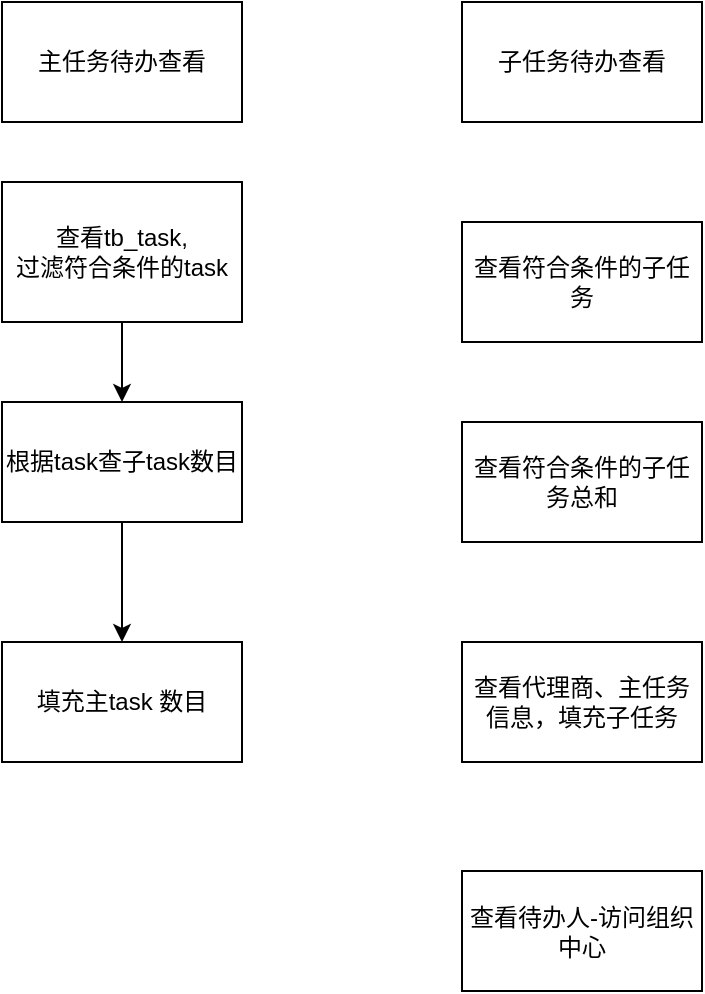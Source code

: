 <mxfile version="14.9.9" type="github">
  <diagram id="yYFwhnovY7y_ya-9K8k_" name="Page-1">
    <mxGraphModel dx="912" dy="640" grid="1" gridSize="10" guides="1" tooltips="1" connect="1" arrows="1" fold="1" page="1" pageScale="1" pageWidth="827" pageHeight="1169" math="0" shadow="0">
      <root>
        <mxCell id="0" />
        <mxCell id="1" parent="0" />
        <mxCell id="s8CAlmBSRv7WudQ-XdqJ-4" style="edgeStyle=orthogonalEdgeStyle;rounded=0;orthogonalLoop=1;jettySize=auto;html=1;entryX=0.5;entryY=0;entryDx=0;entryDy=0;" edge="1" parent="1" source="s8CAlmBSRv7WudQ-XdqJ-1" target="s8CAlmBSRv7WudQ-XdqJ-2">
          <mxGeometry relative="1" as="geometry" />
        </mxCell>
        <mxCell id="s8CAlmBSRv7WudQ-XdqJ-1" value="查看tb_task,&lt;br&gt;过滤符合条件的task" style="rounded=0;whiteSpace=wrap;html=1;" vertex="1" parent="1">
          <mxGeometry x="90" y="180" width="120" height="70" as="geometry" />
        </mxCell>
        <mxCell id="s8CAlmBSRv7WudQ-XdqJ-5" style="edgeStyle=orthogonalEdgeStyle;rounded=0;orthogonalLoop=1;jettySize=auto;html=1;entryX=0.5;entryY=0;entryDx=0;entryDy=0;" edge="1" parent="1" source="s8CAlmBSRv7WudQ-XdqJ-2" target="s8CAlmBSRv7WudQ-XdqJ-3">
          <mxGeometry relative="1" as="geometry" />
        </mxCell>
        <mxCell id="s8CAlmBSRv7WudQ-XdqJ-2" value="根据task查子task数目" style="rounded=0;whiteSpace=wrap;html=1;" vertex="1" parent="1">
          <mxGeometry x="90" y="290" width="120" height="60" as="geometry" />
        </mxCell>
        <mxCell id="s8CAlmBSRv7WudQ-XdqJ-3" value="填充主task 数目" style="rounded=0;whiteSpace=wrap;html=1;" vertex="1" parent="1">
          <mxGeometry x="90" y="410" width="120" height="60" as="geometry" />
        </mxCell>
        <mxCell id="s8CAlmBSRv7WudQ-XdqJ-6" value="子任务待办查看" style="whiteSpace=wrap;html=1;" vertex="1" parent="1">
          <mxGeometry x="320" y="90" width="120" height="60" as="geometry" />
        </mxCell>
        <mxCell id="s8CAlmBSRv7WudQ-XdqJ-7" value="主任务待办查看" style="rounded=0;whiteSpace=wrap;html=1;" vertex="1" parent="1">
          <mxGeometry x="90" y="90" width="120" height="60" as="geometry" />
        </mxCell>
        <mxCell id="s8CAlmBSRv7WudQ-XdqJ-8" value="查看符合条件的子任务" style="whiteSpace=wrap;html=1;" vertex="1" parent="1">
          <mxGeometry x="320" y="200" width="120" height="60" as="geometry" />
        </mxCell>
        <mxCell id="s8CAlmBSRv7WudQ-XdqJ-9" value="查看符合条件的子任务总和" style="whiteSpace=wrap;html=1;" vertex="1" parent="1">
          <mxGeometry x="320" y="300" width="120" height="60" as="geometry" />
        </mxCell>
        <mxCell id="s8CAlmBSRv7WudQ-XdqJ-10" value="查看代理商、主任务信息，填充子任务" style="whiteSpace=wrap;html=1;" vertex="1" parent="1">
          <mxGeometry x="320" y="410" width="120" height="60" as="geometry" />
        </mxCell>
        <mxCell id="s8CAlmBSRv7WudQ-XdqJ-11" value="查看待办人-访问组织中心" style="whiteSpace=wrap;html=1;" vertex="1" parent="1">
          <mxGeometry x="320" y="524.5" width="120" height="60" as="geometry" />
        </mxCell>
      </root>
    </mxGraphModel>
  </diagram>
</mxfile>
